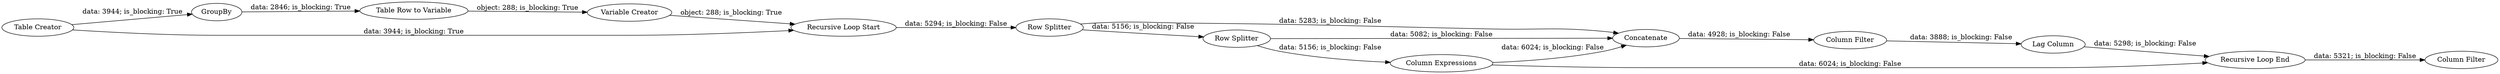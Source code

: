 digraph {
	"2337552209769363159_39" [label=Concatenate]
	"2337552209769363159_45" [label="Column Filter"]
	"2337552209769363159_35" [label="Lag Column"]
	"2337552209769363159_43" [label="Table Row to Variable"]
	"2337552209769363159_40" [label="Column Filter"]
	"2337552209769363159_42" [label=GroupBy]
	"2337552209769363159_38" [label="Column Expressions"]
	"2337552209769363159_26" [label="Table Creator"]
	"2337552209769363159_44" [label="Row Splitter"]
	"2337552209769363159_32" [label="Recursive Loop Start"]
	"2337552209769363159_33" [label="Recursive Loop End"]
	"2337552209769363159_37" [label="Row Splitter"]
	"2337552209769363159_29" [label="Variable Creator"]
	"2337552209769363159_26" -> "2337552209769363159_32" [label="data: 3944; is_blocking: True"]
	"2337552209769363159_38" -> "2337552209769363159_39" [label="data: 6024; is_blocking: False"]
	"2337552209769363159_32" -> "2337552209769363159_37" [label="data: 5294; is_blocking: False"]
	"2337552209769363159_44" -> "2337552209769363159_38" [label="data: 5156; is_blocking: False"]
	"2337552209769363159_44" -> "2337552209769363159_39" [label="data: 5082; is_blocking: False"]
	"2337552209769363159_39" -> "2337552209769363159_40" [label="data: 4928; is_blocking: False"]
	"2337552209769363159_40" -> "2337552209769363159_35" [label="data: 3888; is_blocking: False"]
	"2337552209769363159_26" -> "2337552209769363159_42" [label="data: 3944; is_blocking: True"]
	"2337552209769363159_37" -> "2337552209769363159_44" [label="data: 5156; is_blocking: False"]
	"2337552209769363159_33" -> "2337552209769363159_45" [label="data: 5321; is_blocking: False"]
	"2337552209769363159_37" -> "2337552209769363159_39" [label="data: 5283; is_blocking: False"]
	"2337552209769363159_43" -> "2337552209769363159_29" [label="object: 288; is_blocking: True"]
	"2337552209769363159_38" -> "2337552209769363159_33" [label="data: 6024; is_blocking: False"]
	"2337552209769363159_42" -> "2337552209769363159_43" [label="data: 2846; is_blocking: True"]
	"2337552209769363159_35" -> "2337552209769363159_33" [label="data: 5298; is_blocking: False"]
	"2337552209769363159_29" -> "2337552209769363159_32" [label="object: 288; is_blocking: True"]
	rankdir=LR
}
